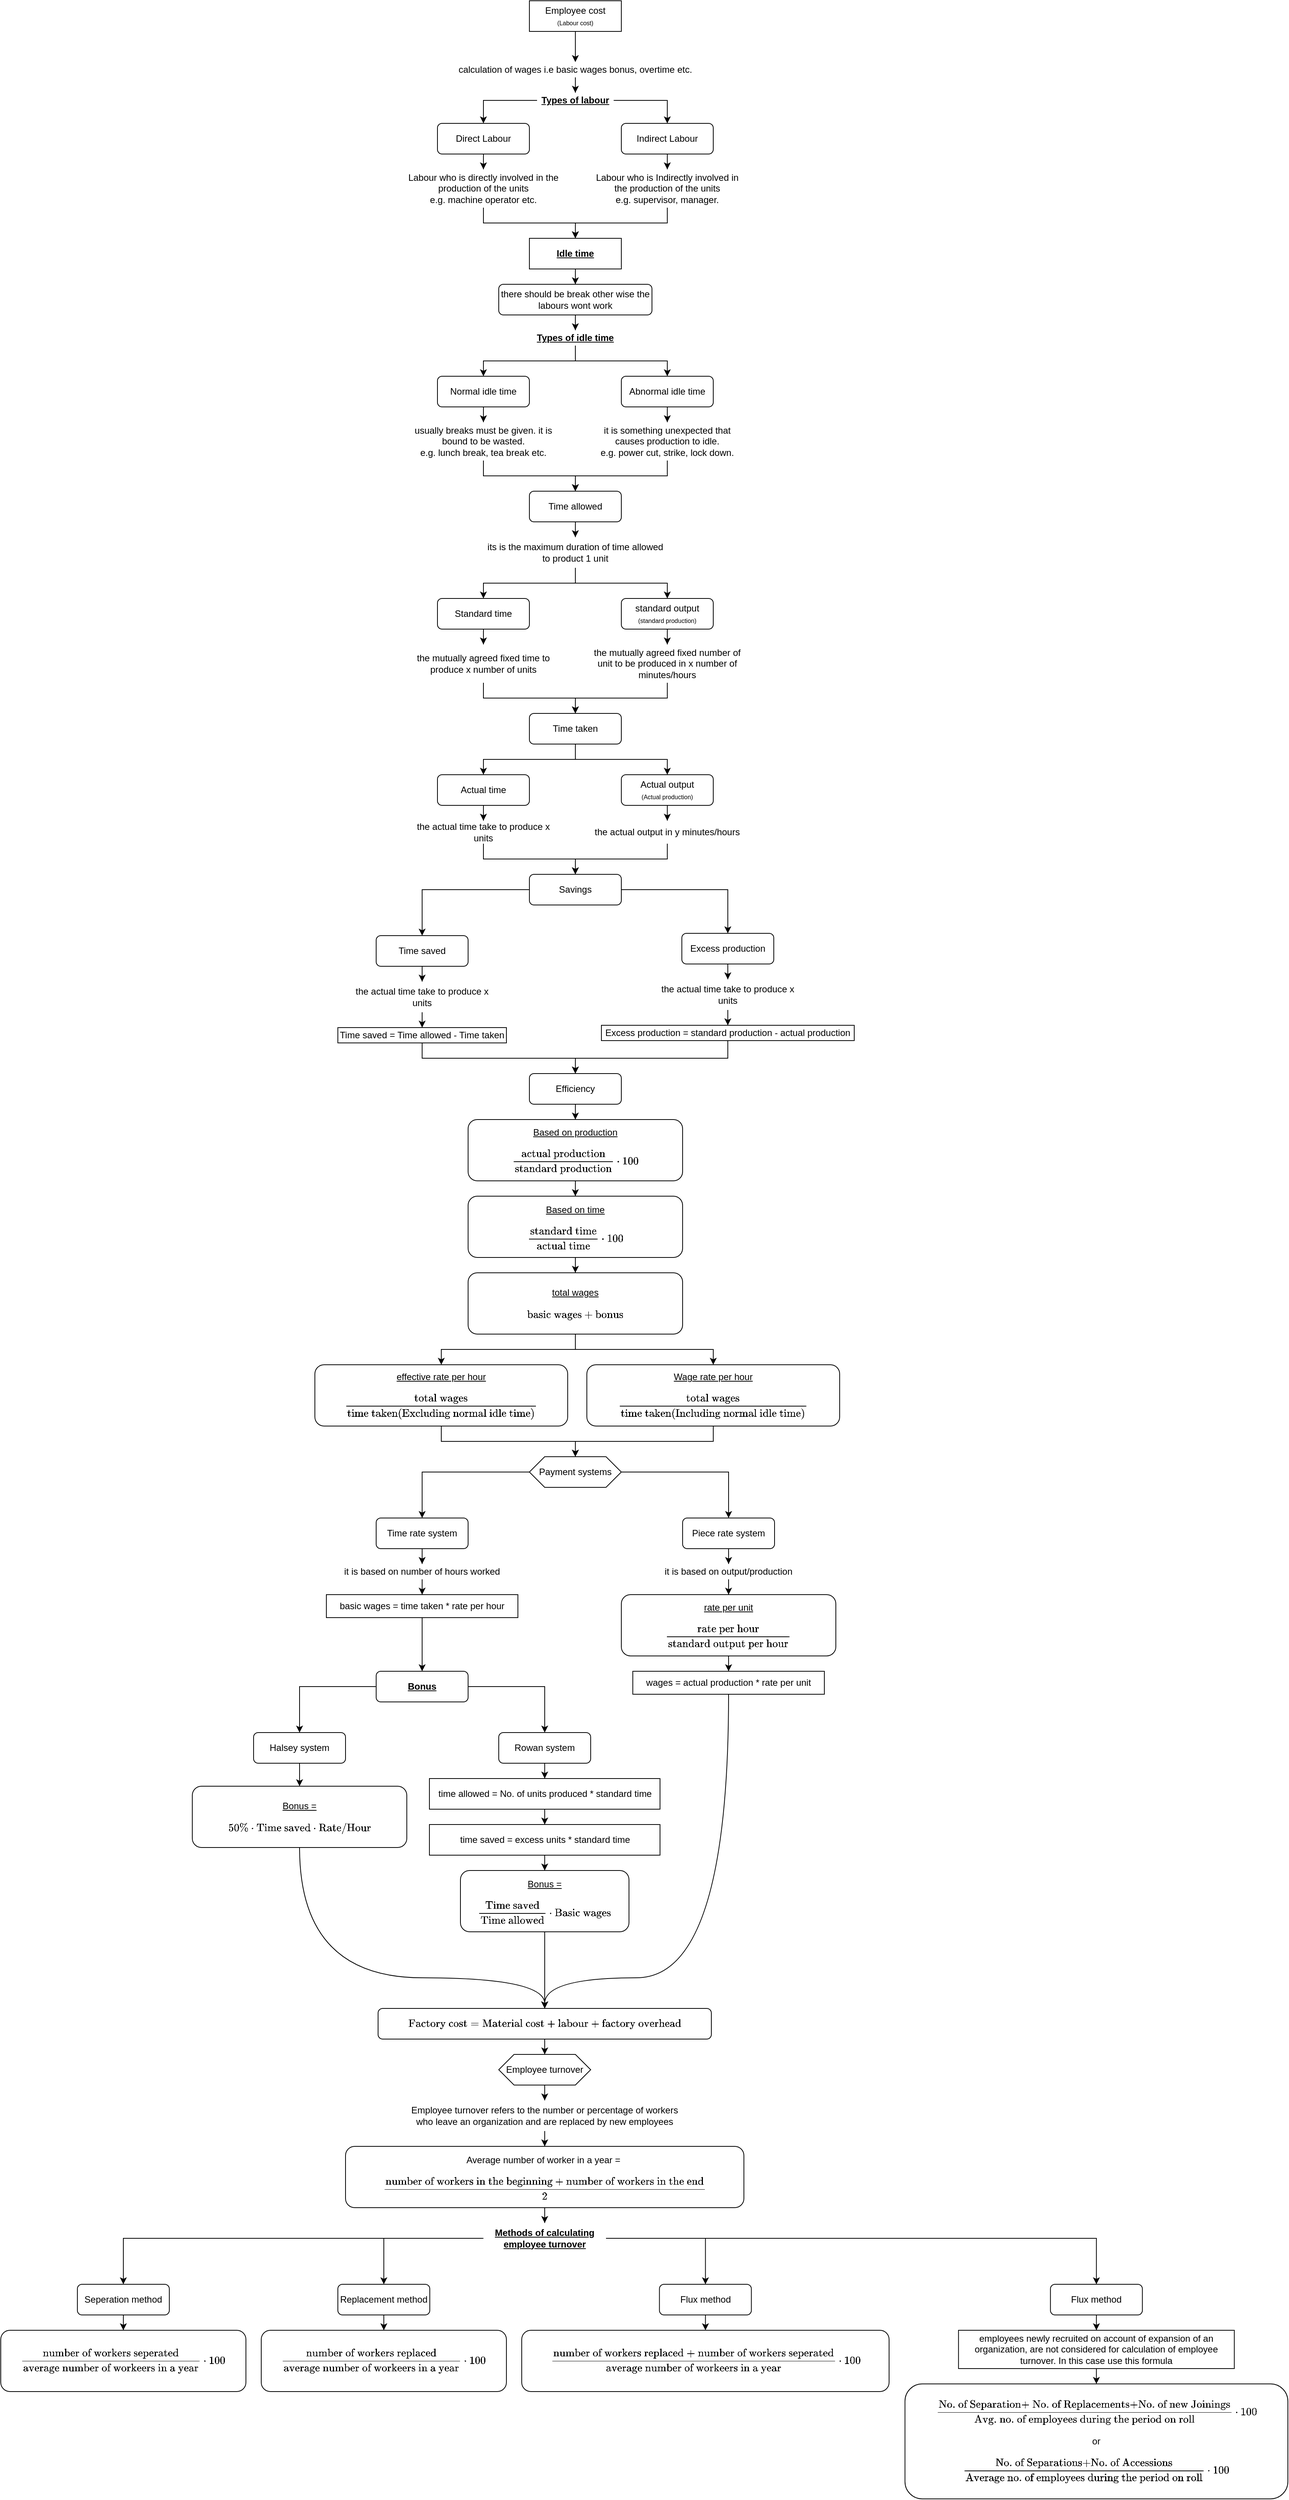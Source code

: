 <mxfile version="15.6.1" type="github">
  <diagram id="CyPvhByOn69fHsdpHqbr" name="Page-1">
    <mxGraphModel dx="1483" dy="339" grid="1" gridSize="10" guides="1" tooltips="1" connect="1" arrows="1" fold="1" page="1" pageScale="1" pageWidth="850" pageHeight="1100" math="1" shadow="0">
      <root>
        <mxCell id="0" />
        <mxCell id="1" parent="0" />
        <mxCell id="h90uzLbG_IrZYUISlAX0-3" style="edgeStyle=orthogonalEdgeStyle;rounded=0;orthogonalLoop=1;jettySize=auto;html=1;" parent="1" source="h90uzLbG_IrZYUISlAX0-1" target="h90uzLbG_IrZYUISlAX0-2" edge="1">
          <mxGeometry relative="1" as="geometry" />
        </mxCell>
        <mxCell id="h90uzLbG_IrZYUISlAX0-1" value="&lt;div&gt;Employee cost&lt;/div&gt;&lt;font style=&quot;font-size: 8px&quot;&gt;(Labour cost)&lt;/font&gt;" style="rounded=0;whiteSpace=wrap;html=1;" parent="1" vertex="1">
          <mxGeometry x="360" width="120" height="40" as="geometry" />
        </mxCell>
        <mxCell id="h90uzLbG_IrZYUISlAX0-8" style="edgeStyle=orthogonalEdgeStyle;rounded=0;orthogonalLoop=1;jettySize=auto;html=1;" parent="1" source="h90uzLbG_IrZYUISlAX0-2" target="h90uzLbG_IrZYUISlAX0-5" edge="1">
          <mxGeometry relative="1" as="geometry" />
        </mxCell>
        <mxCell id="h90uzLbG_IrZYUISlAX0-2" value="calculation of wages i.e basic wages bonus, overtime etc." style="text;html=1;strokeColor=none;fillColor=none;align=center;verticalAlign=middle;whiteSpace=wrap;rounded=0;" parent="1" vertex="1">
          <mxGeometry x="240" y="80" width="360" height="20" as="geometry" />
        </mxCell>
        <mxCell id="h90uzLbG_IrZYUISlAX0-11" style="edgeStyle=orthogonalEdgeStyle;rounded=0;orthogonalLoop=1;jettySize=auto;html=1;" parent="1" source="h90uzLbG_IrZYUISlAX0-5" target="h90uzLbG_IrZYUISlAX0-9" edge="1">
          <mxGeometry relative="1" as="geometry" />
        </mxCell>
        <mxCell id="h90uzLbG_IrZYUISlAX0-12" style="edgeStyle=orthogonalEdgeStyle;rounded=0;orthogonalLoop=1;jettySize=auto;html=1;" parent="1" source="h90uzLbG_IrZYUISlAX0-5" target="h90uzLbG_IrZYUISlAX0-10" edge="1">
          <mxGeometry relative="1" as="geometry" />
        </mxCell>
        <mxCell id="h90uzLbG_IrZYUISlAX0-5" value="&lt;u&gt;&lt;b&gt;Types of labour&lt;/b&gt;&lt;/u&gt;" style="text;html=1;strokeColor=none;fillColor=none;align=center;verticalAlign=middle;whiteSpace=wrap;rounded=0;" parent="1" vertex="1">
          <mxGeometry x="370" y="120" width="100" height="20" as="geometry" />
        </mxCell>
        <mxCell id="h90uzLbG_IrZYUISlAX0-15" style="edgeStyle=orthogonalEdgeStyle;rounded=0;orthogonalLoop=1;jettySize=auto;html=1;" parent="1" source="h90uzLbG_IrZYUISlAX0-9" target="h90uzLbG_IrZYUISlAX0-13" edge="1">
          <mxGeometry relative="1" as="geometry">
            <mxPoint x="300" y="220" as="targetPoint" />
          </mxGeometry>
        </mxCell>
        <mxCell id="h90uzLbG_IrZYUISlAX0-9" value="Direct Labour" style="rounded=1;whiteSpace=wrap;html=1;" parent="1" vertex="1">
          <mxGeometry x="240" y="160" width="120" height="40" as="geometry" />
        </mxCell>
        <mxCell id="h90uzLbG_IrZYUISlAX0-16" style="edgeStyle=orthogonalEdgeStyle;rounded=0;orthogonalLoop=1;jettySize=auto;html=1;" parent="1" source="h90uzLbG_IrZYUISlAX0-10" target="h90uzLbG_IrZYUISlAX0-14" edge="1">
          <mxGeometry relative="1" as="geometry" />
        </mxCell>
        <mxCell id="h90uzLbG_IrZYUISlAX0-10" value="Indirect Labour" style="rounded=1;whiteSpace=wrap;html=1;" parent="1" vertex="1">
          <mxGeometry x="480" y="160" width="120" height="40" as="geometry" />
        </mxCell>
        <mxCell id="h90uzLbG_IrZYUISlAX0-65" style="edgeStyle=orthogonalEdgeStyle;rounded=0;orthogonalLoop=1;jettySize=auto;html=1;" parent="1" source="h90uzLbG_IrZYUISlAX0-13" target="h90uzLbG_IrZYUISlAX0-17" edge="1">
          <mxGeometry relative="1" as="geometry" />
        </mxCell>
        <mxCell id="h90uzLbG_IrZYUISlAX0-13" value="&lt;div&gt;Labour who is directly involved in the production of the units&lt;/div&gt;e.g. machine operator etc." style="text;html=1;strokeColor=none;fillColor=none;align=center;verticalAlign=middle;whiteSpace=wrap;rounded=0;" parent="1" vertex="1">
          <mxGeometry x="200" y="220" width="200" height="50" as="geometry" />
        </mxCell>
        <mxCell id="h90uzLbG_IrZYUISlAX0-64" style="edgeStyle=orthogonalEdgeStyle;rounded=0;orthogonalLoop=1;jettySize=auto;html=1;" parent="1" source="h90uzLbG_IrZYUISlAX0-14" target="h90uzLbG_IrZYUISlAX0-17" edge="1">
          <mxGeometry relative="1" as="geometry" />
        </mxCell>
        <mxCell id="h90uzLbG_IrZYUISlAX0-14" value="Labour who is Indirectly involved in the production of the units&lt;br&gt;e.g. supervisor, manager." style="text;html=1;strokeColor=none;fillColor=none;align=center;verticalAlign=middle;whiteSpace=wrap;rounded=0;" parent="1" vertex="1">
          <mxGeometry x="440" y="220" width="200" height="50" as="geometry" />
        </mxCell>
        <mxCell id="h90uzLbG_IrZYUISlAX0-22" style="edgeStyle=orthogonalEdgeStyle;rounded=0;orthogonalLoop=1;jettySize=auto;html=1;" parent="1" source="h90uzLbG_IrZYUISlAX0-17" target="h90uzLbG_IrZYUISlAX0-21" edge="1">
          <mxGeometry relative="1" as="geometry" />
        </mxCell>
        <mxCell id="h90uzLbG_IrZYUISlAX0-17" value="&lt;u&gt;&lt;b&gt;Idle time&lt;br&gt;&lt;/b&gt;&lt;/u&gt;" style="rounded=0;whiteSpace=wrap;html=1;fontFamily=Helvetica;fontSize=12;fontColor=#000000;align=center;gradientColor=none;" parent="1" vertex="1">
          <mxGeometry x="360" y="310" width="120" height="40" as="geometry" />
        </mxCell>
        <mxCell id="h90uzLbG_IrZYUISlAX0-24" style="edgeStyle=orthogonalEdgeStyle;rounded=0;orthogonalLoop=1;jettySize=auto;html=1;" parent="1" source="h90uzLbG_IrZYUISlAX0-21" target="h90uzLbG_IrZYUISlAX0-23" edge="1">
          <mxGeometry relative="1" as="geometry" />
        </mxCell>
        <mxCell id="h90uzLbG_IrZYUISlAX0-21" value="there should be break other wise the labours wont work" style="rounded=1;whiteSpace=wrap;html=1;" parent="1" vertex="1">
          <mxGeometry x="320" y="370" width="200" height="40" as="geometry" />
        </mxCell>
        <mxCell id="h90uzLbG_IrZYUISlAX0-27" style="edgeStyle=orthogonalEdgeStyle;rounded=0;orthogonalLoop=1;jettySize=auto;html=1;" parent="1" source="h90uzLbG_IrZYUISlAX0-23" target="h90uzLbG_IrZYUISlAX0-25" edge="1">
          <mxGeometry relative="1" as="geometry" />
        </mxCell>
        <mxCell id="h90uzLbG_IrZYUISlAX0-28" style="edgeStyle=orthogonalEdgeStyle;rounded=0;orthogonalLoop=1;jettySize=auto;html=1;" parent="1" source="h90uzLbG_IrZYUISlAX0-23" target="h90uzLbG_IrZYUISlAX0-26" edge="1">
          <mxGeometry relative="1" as="geometry" />
        </mxCell>
        <mxCell id="h90uzLbG_IrZYUISlAX0-23" value="&lt;u&gt;&lt;b&gt;Types of idle time&lt;br&gt;&lt;/b&gt;&lt;/u&gt;" style="text;html=1;strokeColor=none;fillColor=none;align=center;verticalAlign=middle;whiteSpace=wrap;rounded=0;" parent="1" vertex="1">
          <mxGeometry x="360" y="430" width="120" height="20" as="geometry" />
        </mxCell>
        <mxCell id="h90uzLbG_IrZYUISlAX0-30" style="edgeStyle=orthogonalEdgeStyle;rounded=0;orthogonalLoop=1;jettySize=auto;html=1;" parent="1" source="h90uzLbG_IrZYUISlAX0-25" target="h90uzLbG_IrZYUISlAX0-29" edge="1">
          <mxGeometry relative="1" as="geometry" />
        </mxCell>
        <mxCell id="h90uzLbG_IrZYUISlAX0-25" value="Normal idle time" style="rounded=1;whiteSpace=wrap;html=1;" parent="1" vertex="1">
          <mxGeometry x="240" y="490" width="120" height="40" as="geometry" />
        </mxCell>
        <mxCell id="h90uzLbG_IrZYUISlAX0-32" style="edgeStyle=orthogonalEdgeStyle;rounded=0;orthogonalLoop=1;jettySize=auto;html=1;" parent="1" source="h90uzLbG_IrZYUISlAX0-26" target="h90uzLbG_IrZYUISlAX0-31" edge="1">
          <mxGeometry relative="1" as="geometry" />
        </mxCell>
        <mxCell id="h90uzLbG_IrZYUISlAX0-26" value="Abnormal idle time" style="rounded=1;whiteSpace=wrap;html=1;" parent="1" vertex="1">
          <mxGeometry x="480" y="490" width="120" height="40" as="geometry" />
        </mxCell>
        <mxCell id="h90uzLbG_IrZYUISlAX0-35" style="edgeStyle=orthogonalEdgeStyle;rounded=0;orthogonalLoop=1;jettySize=auto;html=1;" parent="1" source="h90uzLbG_IrZYUISlAX0-29" target="h90uzLbG_IrZYUISlAX0-33" edge="1">
          <mxGeometry relative="1" as="geometry" />
        </mxCell>
        <mxCell id="h90uzLbG_IrZYUISlAX0-29" value="&lt;div&gt;usually breaks must be given. it is bound to be wasted.&lt;/div&gt;&lt;div&gt;e.g. lunch break, tea break etc.&lt;br&gt;&lt;/div&gt;" style="text;html=1;strokeColor=none;fillColor=none;align=center;verticalAlign=middle;whiteSpace=wrap;rounded=0;" parent="1" vertex="1">
          <mxGeometry x="200" y="550" width="200" height="50" as="geometry" />
        </mxCell>
        <mxCell id="h90uzLbG_IrZYUISlAX0-34" style="edgeStyle=orthogonalEdgeStyle;rounded=0;orthogonalLoop=1;jettySize=auto;html=1;" parent="1" source="h90uzLbG_IrZYUISlAX0-31" target="h90uzLbG_IrZYUISlAX0-33" edge="1">
          <mxGeometry relative="1" as="geometry" />
        </mxCell>
        <mxCell id="h90uzLbG_IrZYUISlAX0-31" value="&lt;div&gt;it is something unexpected that causes production to idle.&lt;/div&gt;&lt;div&gt;e.g. power cut, strike, lock down.&lt;br&gt;&lt;/div&gt;" style="text;html=1;strokeColor=none;fillColor=none;align=center;verticalAlign=middle;whiteSpace=wrap;rounded=0;" parent="1" vertex="1">
          <mxGeometry x="440" y="550" width="200" height="50" as="geometry" />
        </mxCell>
        <mxCell id="h90uzLbG_IrZYUISlAX0-40" style="edgeStyle=orthogonalEdgeStyle;rounded=0;orthogonalLoop=1;jettySize=auto;html=1;" parent="1" source="h90uzLbG_IrZYUISlAX0-33" target="h90uzLbG_IrZYUISlAX0-37" edge="1">
          <mxGeometry relative="1" as="geometry" />
        </mxCell>
        <mxCell id="h90uzLbG_IrZYUISlAX0-33" value="Time allowed" style="rounded=1;whiteSpace=wrap;html=1;" parent="1" vertex="1">
          <mxGeometry x="360" y="640" width="120" height="40" as="geometry" />
        </mxCell>
        <mxCell id="h90uzLbG_IrZYUISlAX0-44" style="edgeStyle=orthogonalEdgeStyle;rounded=0;orthogonalLoop=1;jettySize=auto;html=1;" parent="1" source="h90uzLbG_IrZYUISlAX0-37" target="h90uzLbG_IrZYUISlAX0-42" edge="1">
          <mxGeometry relative="1" as="geometry" />
        </mxCell>
        <mxCell id="h90uzLbG_IrZYUISlAX0-45" style="edgeStyle=orthogonalEdgeStyle;rounded=0;orthogonalLoop=1;jettySize=auto;html=1;" parent="1" source="h90uzLbG_IrZYUISlAX0-37" target="h90uzLbG_IrZYUISlAX0-43" edge="1">
          <mxGeometry relative="1" as="geometry" />
        </mxCell>
        <mxCell id="h90uzLbG_IrZYUISlAX0-37" value="its is the maximum duration of time allowed to product 1 unit" style="text;html=1;strokeColor=none;fillColor=none;align=center;verticalAlign=middle;whiteSpace=wrap;rounded=0;" parent="1" vertex="1">
          <mxGeometry x="300" y="700" width="240" height="40" as="geometry" />
        </mxCell>
        <mxCell id="h90uzLbG_IrZYUISlAX0-47" style="edgeStyle=orthogonalEdgeStyle;rounded=0;orthogonalLoop=1;jettySize=auto;html=1;" parent="1" source="h90uzLbG_IrZYUISlAX0-42" target="h90uzLbG_IrZYUISlAX0-46" edge="1">
          <mxGeometry relative="1" as="geometry" />
        </mxCell>
        <mxCell id="h90uzLbG_IrZYUISlAX0-42" value="Standard time" style="rounded=1;whiteSpace=wrap;html=1;" parent="1" vertex="1">
          <mxGeometry x="240" y="780" width="120" height="40" as="geometry" />
        </mxCell>
        <mxCell id="h90uzLbG_IrZYUISlAX0-49" style="edgeStyle=orthogonalEdgeStyle;rounded=0;orthogonalLoop=1;jettySize=auto;html=1;" parent="1" source="h90uzLbG_IrZYUISlAX0-43" target="h90uzLbG_IrZYUISlAX0-48" edge="1">
          <mxGeometry relative="1" as="geometry" />
        </mxCell>
        <mxCell id="h90uzLbG_IrZYUISlAX0-43" value="&lt;div&gt;standard output&lt;/div&gt;&lt;font style=&quot;font-size: 8px&quot;&gt;(standard production)&lt;/font&gt;" style="rounded=1;whiteSpace=wrap;html=1;" parent="1" vertex="1">
          <mxGeometry x="480" y="780" width="120" height="40" as="geometry" />
        </mxCell>
        <mxCell id="h90uzLbG_IrZYUISlAX0-52" style="edgeStyle=orthogonalEdgeStyle;rounded=0;orthogonalLoop=1;jettySize=auto;html=1;" parent="1" source="h90uzLbG_IrZYUISlAX0-46" target="h90uzLbG_IrZYUISlAX0-50" edge="1">
          <mxGeometry relative="1" as="geometry" />
        </mxCell>
        <mxCell id="h90uzLbG_IrZYUISlAX0-46" value="the mutually agreed fixed time to produce x number of units" style="text;html=1;strokeColor=none;fillColor=none;align=center;verticalAlign=middle;whiteSpace=wrap;rounded=0;" parent="1" vertex="1">
          <mxGeometry x="200" y="840" width="200" height="50" as="geometry" />
        </mxCell>
        <mxCell id="h90uzLbG_IrZYUISlAX0-51" style="edgeStyle=orthogonalEdgeStyle;rounded=0;orthogonalLoop=1;jettySize=auto;html=1;" parent="1" source="h90uzLbG_IrZYUISlAX0-48" target="h90uzLbG_IrZYUISlAX0-50" edge="1">
          <mxGeometry relative="1" as="geometry" />
        </mxCell>
        <mxCell id="h90uzLbG_IrZYUISlAX0-48" value="the mutually agreed fixed number of unit to be produced in x number of minutes/hours" style="text;html=1;strokeColor=none;fillColor=none;align=center;verticalAlign=middle;whiteSpace=wrap;rounded=0;" parent="1" vertex="1">
          <mxGeometry x="440" y="840" width="200" height="50" as="geometry" />
        </mxCell>
        <mxCell id="h90uzLbG_IrZYUISlAX0-56" style="edgeStyle=orthogonalEdgeStyle;rounded=0;orthogonalLoop=1;jettySize=auto;html=1;" parent="1" source="h90uzLbG_IrZYUISlAX0-50" target="h90uzLbG_IrZYUISlAX0-53" edge="1">
          <mxGeometry relative="1" as="geometry" />
        </mxCell>
        <mxCell id="h90uzLbG_IrZYUISlAX0-57" style="edgeStyle=orthogonalEdgeStyle;rounded=0;orthogonalLoop=1;jettySize=auto;html=1;" parent="1" source="h90uzLbG_IrZYUISlAX0-50" target="h90uzLbG_IrZYUISlAX0-54" edge="1">
          <mxGeometry relative="1" as="geometry" />
        </mxCell>
        <mxCell id="h90uzLbG_IrZYUISlAX0-50" value="Time taken" style="rounded=1;whiteSpace=wrap;html=1;" parent="1" vertex="1">
          <mxGeometry x="360" y="930" width="120" height="40" as="geometry" />
        </mxCell>
        <mxCell id="h90uzLbG_IrZYUISlAX0-61" style="edgeStyle=orthogonalEdgeStyle;rounded=0;orthogonalLoop=1;jettySize=auto;html=1;" parent="1" source="h90uzLbG_IrZYUISlAX0-53" target="h90uzLbG_IrZYUISlAX0-60" edge="1">
          <mxGeometry relative="1" as="geometry" />
        </mxCell>
        <mxCell id="h90uzLbG_IrZYUISlAX0-53" value="Actual time" style="rounded=1;whiteSpace=wrap;html=1;" parent="1" vertex="1">
          <mxGeometry x="240" y="1010" width="120" height="40" as="geometry" />
        </mxCell>
        <mxCell id="h90uzLbG_IrZYUISlAX0-63" style="edgeStyle=orthogonalEdgeStyle;rounded=0;orthogonalLoop=1;jettySize=auto;html=1;" parent="1" source="h90uzLbG_IrZYUISlAX0-54" target="h90uzLbG_IrZYUISlAX0-62" edge="1">
          <mxGeometry relative="1" as="geometry" />
        </mxCell>
        <mxCell id="h90uzLbG_IrZYUISlAX0-54" value="&lt;div&gt;Actual output&lt;/div&gt;&lt;font style=&quot;font-size: 8px&quot;&gt;(Actual production)&lt;/font&gt;" style="rounded=1;whiteSpace=wrap;html=1;" parent="1" vertex="1">
          <mxGeometry x="480" y="1010" width="120" height="40" as="geometry" />
        </mxCell>
        <mxCell id="h90uzLbG_IrZYUISlAX0-68" style="edgeStyle=orthogonalEdgeStyle;rounded=0;orthogonalLoop=1;jettySize=auto;html=1;" parent="1" source="h90uzLbG_IrZYUISlAX0-60" target="h90uzLbG_IrZYUISlAX0-66" edge="1">
          <mxGeometry relative="1" as="geometry" />
        </mxCell>
        <mxCell id="h90uzLbG_IrZYUISlAX0-60" value="the actual time take to produce x units" style="text;html=1;strokeColor=none;fillColor=none;align=center;verticalAlign=middle;whiteSpace=wrap;rounded=0;" parent="1" vertex="1">
          <mxGeometry x="200" y="1070" width="200" height="30" as="geometry" />
        </mxCell>
        <mxCell id="h90uzLbG_IrZYUISlAX0-67" style="edgeStyle=orthogonalEdgeStyle;rounded=0;orthogonalLoop=1;jettySize=auto;html=1;" parent="1" source="h90uzLbG_IrZYUISlAX0-62" target="h90uzLbG_IrZYUISlAX0-66" edge="1">
          <mxGeometry relative="1" as="geometry" />
        </mxCell>
        <mxCell id="h90uzLbG_IrZYUISlAX0-62" value="the actual output in y minutes/hours" style="text;html=1;strokeColor=none;fillColor=none;align=center;verticalAlign=middle;whiteSpace=wrap;rounded=0;" parent="1" vertex="1">
          <mxGeometry x="440" y="1070" width="200" height="30" as="geometry" />
        </mxCell>
        <mxCell id="h90uzLbG_IrZYUISlAX0-71" style="edgeStyle=orthogonalEdgeStyle;rounded=0;orthogonalLoop=1;jettySize=auto;html=1;" parent="1" source="h90uzLbG_IrZYUISlAX0-66" target="h90uzLbG_IrZYUISlAX0-69" edge="1">
          <mxGeometry relative="1" as="geometry" />
        </mxCell>
        <mxCell id="h90uzLbG_IrZYUISlAX0-72" style="edgeStyle=orthogonalEdgeStyle;rounded=0;orthogonalLoop=1;jettySize=auto;html=1;" parent="1" source="h90uzLbG_IrZYUISlAX0-66" target="h90uzLbG_IrZYUISlAX0-70" edge="1">
          <mxGeometry relative="1" as="geometry" />
        </mxCell>
        <mxCell id="h90uzLbG_IrZYUISlAX0-66" value="Savings" style="rounded=1;whiteSpace=wrap;html=1;" parent="1" vertex="1">
          <mxGeometry x="360" y="1140" width="120" height="40" as="geometry" />
        </mxCell>
        <mxCell id="h90uzLbG_IrZYUISlAX0-74" style="edgeStyle=orthogonalEdgeStyle;rounded=0;orthogonalLoop=1;jettySize=auto;html=1;" parent="1" source="h90uzLbG_IrZYUISlAX0-69" target="h90uzLbG_IrZYUISlAX0-73" edge="1">
          <mxGeometry relative="1" as="geometry" />
        </mxCell>
        <mxCell id="h90uzLbG_IrZYUISlAX0-69" value="Time saved" style="rounded=1;whiteSpace=wrap;html=1;" parent="1" vertex="1">
          <mxGeometry x="160" y="1220" width="120" height="40" as="geometry" />
        </mxCell>
        <mxCell id="h90uzLbG_IrZYUISlAX0-76" style="edgeStyle=orthogonalEdgeStyle;rounded=0;orthogonalLoop=1;jettySize=auto;html=1;" parent="1" source="h90uzLbG_IrZYUISlAX0-70" target="h90uzLbG_IrZYUISlAX0-75" edge="1">
          <mxGeometry relative="1" as="geometry" />
        </mxCell>
        <mxCell id="h90uzLbG_IrZYUISlAX0-70" value="Excess production" style="rounded=1;whiteSpace=wrap;html=1;" parent="1" vertex="1">
          <mxGeometry x="559" y="1217" width="120" height="40" as="geometry" />
        </mxCell>
        <mxCell id="h90uzLbG_IrZYUISlAX0-82" style="edgeStyle=orthogonalEdgeStyle;rounded=0;orthogonalLoop=1;jettySize=auto;html=1;entryX=0.5;entryY=0;entryDx=0;entryDy=0;" parent="1" source="h90uzLbG_IrZYUISlAX0-73" target="h90uzLbG_IrZYUISlAX0-80" edge="1">
          <mxGeometry relative="1" as="geometry" />
        </mxCell>
        <mxCell id="h90uzLbG_IrZYUISlAX0-73" value="the actual time take to produce x units" style="text;html=1;strokeColor=none;fillColor=none;align=center;verticalAlign=middle;whiteSpace=wrap;rounded=0;" parent="1" vertex="1">
          <mxGeometry x="120" y="1280" width="200" height="40" as="geometry" />
        </mxCell>
        <mxCell id="h90uzLbG_IrZYUISlAX0-84" style="edgeStyle=orthogonalEdgeStyle;rounded=0;orthogonalLoop=1;jettySize=auto;html=1;" parent="1" source="h90uzLbG_IrZYUISlAX0-75" target="h90uzLbG_IrZYUISlAX0-83" edge="1">
          <mxGeometry relative="1" as="geometry" />
        </mxCell>
        <mxCell id="h90uzLbG_IrZYUISlAX0-75" value="the actual time take to produce x units" style="text;html=1;strokeColor=none;fillColor=none;align=center;verticalAlign=middle;whiteSpace=wrap;rounded=0;" parent="1" vertex="1">
          <mxGeometry x="519" y="1277" width="200" height="40" as="geometry" />
        </mxCell>
        <mxCell id="h90uzLbG_IrZYUISlAX0-87" style="edgeStyle=orthogonalEdgeStyle;rounded=0;orthogonalLoop=1;jettySize=auto;html=1;" parent="1" source="h90uzLbG_IrZYUISlAX0-80" target="h90uzLbG_IrZYUISlAX0-85" edge="1">
          <mxGeometry relative="1" as="geometry">
            <Array as="points">
              <mxPoint x="220" y="1380" />
              <mxPoint x="420" y="1380" />
            </Array>
          </mxGeometry>
        </mxCell>
        <mxCell id="h90uzLbG_IrZYUISlAX0-80" value="Time saved = Time allowed - Time taken" style="rounded=0;whiteSpace=wrap;html=1;" parent="1" vertex="1">
          <mxGeometry x="110" y="1340" width="220" height="20" as="geometry" />
        </mxCell>
        <mxCell id="h90uzLbG_IrZYUISlAX0-86" style="edgeStyle=orthogonalEdgeStyle;rounded=0;orthogonalLoop=1;jettySize=auto;html=1;" parent="1" source="h90uzLbG_IrZYUISlAX0-83" target="h90uzLbG_IrZYUISlAX0-85" edge="1">
          <mxGeometry relative="1" as="geometry">
            <Array as="points">
              <mxPoint x="619" y="1380" />
              <mxPoint x="420" y="1380" />
            </Array>
          </mxGeometry>
        </mxCell>
        <mxCell id="h90uzLbG_IrZYUISlAX0-83" value="Excess production = standard production - actual production" style="rounded=0;whiteSpace=wrap;html=1;" parent="1" vertex="1">
          <mxGeometry x="454" y="1337" width="330" height="20" as="geometry" />
        </mxCell>
        <mxCell id="h90uzLbG_IrZYUISlAX0-90" style="edgeStyle=orthogonalEdgeStyle;rounded=0;orthogonalLoop=1;jettySize=auto;html=1;" parent="1" source="h90uzLbG_IrZYUISlAX0-85" target="h90uzLbG_IrZYUISlAX0-88" edge="1">
          <mxGeometry relative="1" as="geometry" />
        </mxCell>
        <mxCell id="h90uzLbG_IrZYUISlAX0-85" value="Efficiency" style="rounded=1;whiteSpace=wrap;html=1;" parent="1" vertex="1">
          <mxGeometry x="360" y="1400" width="120" height="40" as="geometry" />
        </mxCell>
        <mxCell id="h90uzLbG_IrZYUISlAX0-91" style="edgeStyle=orthogonalEdgeStyle;rounded=0;orthogonalLoop=1;jettySize=auto;html=1;" parent="1" source="h90uzLbG_IrZYUISlAX0-88" target="h90uzLbG_IrZYUISlAX0-89" edge="1">
          <mxGeometry relative="1" as="geometry" />
        </mxCell>
        <mxCell id="h90uzLbG_IrZYUISlAX0-88" value="&lt;div&gt;&lt;u&gt;Based on production&lt;/u&gt;&lt;/div&gt;&lt;div&gt;&lt;u&gt;&lt;br&gt;&lt;/u&gt;&lt;/div&gt;&lt;div&gt;`\text{actual production}/\text{standard production}*100`&lt;br&gt;&lt;/div&gt;" style="rounded=1;whiteSpace=wrap;html=1;" parent="1" vertex="1">
          <mxGeometry x="280" y="1460" width="280" height="80" as="geometry" />
        </mxCell>
        <mxCell id="h90uzLbG_IrZYUISlAX0-97" style="edgeStyle=orthogonalEdgeStyle;rounded=0;orthogonalLoop=1;jettySize=auto;html=1;" parent="1" source="h90uzLbG_IrZYUISlAX0-89" target="h90uzLbG_IrZYUISlAX0-92" edge="1">
          <mxGeometry relative="1" as="geometry" />
        </mxCell>
        <mxCell id="h90uzLbG_IrZYUISlAX0-89" value="&lt;div&gt;&lt;u&gt;Based on time&lt;br&gt;&lt;/u&gt;&lt;/div&gt;&lt;div&gt;&lt;u&gt;&lt;br&gt;&lt;/u&gt;&lt;/div&gt;&lt;div&gt;`\text{standard time}/\text{actual time}*100`&lt;br&gt;&lt;/div&gt;" style="rounded=1;whiteSpace=wrap;html=1;" parent="1" vertex="1">
          <mxGeometry x="280" y="1560" width="280" height="80" as="geometry" />
        </mxCell>
        <mxCell id="h90uzLbG_IrZYUISlAX0-94" style="edgeStyle=orthogonalEdgeStyle;rounded=0;orthogonalLoop=1;jettySize=auto;html=1;" parent="1" source="h90uzLbG_IrZYUISlAX0-92" target="h90uzLbG_IrZYUISlAX0-93" edge="1">
          <mxGeometry relative="1" as="geometry" />
        </mxCell>
        <mxCell id="z-59XEyfP9iaRcQ-5U2--3" style="edgeStyle=orthogonalEdgeStyle;rounded=0;orthogonalLoop=1;jettySize=auto;html=1;" parent="1" source="h90uzLbG_IrZYUISlAX0-92" target="z-59XEyfP9iaRcQ-5U2--1" edge="1">
          <mxGeometry relative="1" as="geometry" />
        </mxCell>
        <mxCell id="h90uzLbG_IrZYUISlAX0-92" value="&lt;div&gt;&lt;u&gt;total wages&lt;br&gt;&lt;/u&gt;&lt;/div&gt;&lt;div&gt;&lt;u&gt;&lt;br&gt;&lt;/u&gt;&lt;/div&gt;&lt;div&gt;`\text{basic wages}+\text{bonus}`&lt;br&gt;&lt;/div&gt;" style="rounded=1;whiteSpace=wrap;html=1;" parent="1" vertex="1">
          <mxGeometry x="280" y="1660" width="280" height="80" as="geometry" />
        </mxCell>
        <mxCell id="h90uzLbG_IrZYUISlAX0-96" style="edgeStyle=orthogonalEdgeStyle;rounded=0;orthogonalLoop=1;jettySize=auto;html=1;" parent="1" source="h90uzLbG_IrZYUISlAX0-93" target="h90uzLbG_IrZYUISlAX0-95" edge="1">
          <mxGeometry relative="1" as="geometry" />
        </mxCell>
        <mxCell id="h90uzLbG_IrZYUISlAX0-93" value="&lt;div&gt;&lt;u&gt;effective rate per hour&lt;br&gt;&lt;/u&gt;&lt;/div&gt;&lt;div&gt;&lt;u&gt;&lt;br&gt;&lt;/u&gt;&lt;/div&gt;&lt;div&gt;`\text{total wages}/\text{time taken(Excluding normal idle time)}`&lt;br&gt;&lt;/div&gt;" style="rounded=1;whiteSpace=wrap;html=1;" parent="1" vertex="1">
          <mxGeometry x="80" y="1780" width="330" height="80" as="geometry" />
        </mxCell>
        <mxCell id="h90uzLbG_IrZYUISlAX0-100" style="edgeStyle=orthogonalEdgeStyle;rounded=0;orthogonalLoop=1;jettySize=auto;html=1;" parent="1" source="h90uzLbG_IrZYUISlAX0-95" target="h90uzLbG_IrZYUISlAX0-98" edge="1">
          <mxGeometry relative="1" as="geometry" />
        </mxCell>
        <mxCell id="h90uzLbG_IrZYUISlAX0-101" style="edgeStyle=orthogonalEdgeStyle;rounded=0;orthogonalLoop=1;jettySize=auto;html=1;" parent="1" source="h90uzLbG_IrZYUISlAX0-95" target="h90uzLbG_IrZYUISlAX0-99" edge="1">
          <mxGeometry relative="1" as="geometry" />
        </mxCell>
        <mxCell id="h90uzLbG_IrZYUISlAX0-95" value="Payment systems" style="shape=hexagon;perimeter=hexagonPerimeter2;whiteSpace=wrap;html=1;fixedSize=1;" parent="1" vertex="1">
          <mxGeometry x="360" y="1900" width="120" height="40" as="geometry" />
        </mxCell>
        <mxCell id="h90uzLbG_IrZYUISlAX0-103" style="edgeStyle=orthogonalEdgeStyle;rounded=0;orthogonalLoop=1;jettySize=auto;html=1;" parent="1" source="h90uzLbG_IrZYUISlAX0-98" target="h90uzLbG_IrZYUISlAX0-102" edge="1">
          <mxGeometry relative="1" as="geometry" />
        </mxCell>
        <mxCell id="h90uzLbG_IrZYUISlAX0-98" value="Time rate system" style="rounded=1;whiteSpace=wrap;html=1;" parent="1" vertex="1">
          <mxGeometry x="160" y="1980" width="120" height="40" as="geometry" />
        </mxCell>
        <mxCell id="h90uzLbG_IrZYUISlAX0-105" style="edgeStyle=orthogonalEdgeStyle;rounded=0;orthogonalLoop=1;jettySize=auto;html=1;" parent="1" source="h90uzLbG_IrZYUISlAX0-99" target="h90uzLbG_IrZYUISlAX0-104" edge="1">
          <mxGeometry relative="1" as="geometry" />
        </mxCell>
        <mxCell id="h90uzLbG_IrZYUISlAX0-99" value="Piece rate system" style="rounded=1;whiteSpace=wrap;html=1;" parent="1" vertex="1">
          <mxGeometry x="560" y="1980" width="120" height="40" as="geometry" />
        </mxCell>
        <mxCell id="h90uzLbG_IrZYUISlAX0-107" style="edgeStyle=orthogonalEdgeStyle;rounded=0;orthogonalLoop=1;jettySize=auto;html=1;" parent="1" source="h90uzLbG_IrZYUISlAX0-102" target="h90uzLbG_IrZYUISlAX0-106" edge="1">
          <mxGeometry relative="1" as="geometry" />
        </mxCell>
        <mxCell id="h90uzLbG_IrZYUISlAX0-102" value="it is based on number of hours worked" style="text;html=1;strokeColor=none;fillColor=none;align=center;verticalAlign=middle;whiteSpace=wrap;rounded=0;" parent="1" vertex="1">
          <mxGeometry x="80" y="2040" width="280" height="20" as="geometry" />
        </mxCell>
        <mxCell id="h90uzLbG_IrZYUISlAX0-111" style="edgeStyle=orthogonalEdgeStyle;rounded=0;orthogonalLoop=1;jettySize=auto;html=1;" parent="1" source="h90uzLbG_IrZYUISlAX0-104" target="h90uzLbG_IrZYUISlAX0-110" edge="1">
          <mxGeometry relative="1" as="geometry" />
        </mxCell>
        <mxCell id="h90uzLbG_IrZYUISlAX0-104" value="it is based on output/production" style="text;html=1;strokeColor=none;fillColor=none;align=center;verticalAlign=middle;whiteSpace=wrap;rounded=0;" parent="1" vertex="1">
          <mxGeometry x="480" y="2040" width="280" height="20" as="geometry" />
        </mxCell>
        <mxCell id="h90uzLbG_IrZYUISlAX0-115" style="edgeStyle=orthogonalEdgeStyle;rounded=0;orthogonalLoop=1;jettySize=auto;html=1;entryX=0.5;entryY=0;entryDx=0;entryDy=0;" parent="1" source="h90uzLbG_IrZYUISlAX0-106" target="h90uzLbG_IrZYUISlAX0-114" edge="1">
          <mxGeometry relative="1" as="geometry" />
        </mxCell>
        <mxCell id="h90uzLbG_IrZYUISlAX0-106" value="basic wages = time taken * rate per hour" style="rounded=0;whiteSpace=wrap;html=1;" parent="1" vertex="1">
          <mxGeometry x="95" y="2080" width="250" height="30" as="geometry" />
        </mxCell>
        <mxCell id="h90uzLbG_IrZYUISlAX0-147" style="edgeStyle=orthogonalEdgeStyle;curved=1;rounded=0;orthogonalLoop=1;jettySize=auto;html=1;" parent="1" source="h90uzLbG_IrZYUISlAX0-108" target="h90uzLbG_IrZYUISlAX0-130" edge="1">
          <mxGeometry relative="1" as="geometry">
            <Array as="points">
              <mxPoint x="620" y="2580" />
              <mxPoint x="380" y="2580" />
            </Array>
          </mxGeometry>
        </mxCell>
        <mxCell id="h90uzLbG_IrZYUISlAX0-108" value="wages = actual production * rate per unit" style="rounded=0;whiteSpace=wrap;html=1;" parent="1" vertex="1">
          <mxGeometry x="495" y="2180" width="250" height="30" as="geometry" />
        </mxCell>
        <mxCell id="h90uzLbG_IrZYUISlAX0-113" style="edgeStyle=orthogonalEdgeStyle;rounded=0;orthogonalLoop=1;jettySize=auto;html=1;entryX=0.5;entryY=0;entryDx=0;entryDy=0;" parent="1" source="h90uzLbG_IrZYUISlAX0-110" target="h90uzLbG_IrZYUISlAX0-108" edge="1">
          <mxGeometry relative="1" as="geometry" />
        </mxCell>
        <mxCell id="h90uzLbG_IrZYUISlAX0-110" value="&lt;div&gt;&lt;u&gt;rate per unit&lt;br&gt;&lt;/u&gt;&lt;/div&gt;&lt;div&gt;&lt;u&gt;&lt;br&gt;&lt;/u&gt;&lt;/div&gt;&lt;div&gt;`\text{rate per hour}/\text{standard output per hour}`&lt;br&gt;&lt;/div&gt;" style="rounded=1;whiteSpace=wrap;html=1;" parent="1" vertex="1">
          <mxGeometry x="480" y="2080" width="280" height="80" as="geometry" />
        </mxCell>
        <mxCell id="h90uzLbG_IrZYUISlAX0-118" style="edgeStyle=orthogonalEdgeStyle;rounded=0;orthogonalLoop=1;jettySize=auto;html=1;" parent="1" source="h90uzLbG_IrZYUISlAX0-114" target="h90uzLbG_IrZYUISlAX0-117" edge="1">
          <mxGeometry relative="1" as="geometry" />
        </mxCell>
        <mxCell id="h90uzLbG_IrZYUISlAX0-119" style="edgeStyle=orthogonalEdgeStyle;rounded=0;orthogonalLoop=1;jettySize=auto;html=1;" parent="1" source="h90uzLbG_IrZYUISlAX0-114" target="h90uzLbG_IrZYUISlAX0-116" edge="1">
          <mxGeometry relative="1" as="geometry" />
        </mxCell>
        <mxCell id="h90uzLbG_IrZYUISlAX0-114" value="&lt;u&gt;&lt;b&gt;Bonus&lt;/b&gt;&lt;/u&gt;" style="rounded=1;whiteSpace=wrap;html=1;" parent="1" vertex="1">
          <mxGeometry x="160" y="2180" width="120" height="40" as="geometry" />
        </mxCell>
        <mxCell id="h90uzLbG_IrZYUISlAX0-123" style="edgeStyle=orthogonalEdgeStyle;rounded=0;orthogonalLoop=1;jettySize=auto;html=1;" parent="1" source="h90uzLbG_IrZYUISlAX0-116" target="h90uzLbG_IrZYUISlAX0-122" edge="1">
          <mxGeometry relative="1" as="geometry" />
        </mxCell>
        <mxCell id="h90uzLbG_IrZYUISlAX0-116" value="Halsey system" style="rounded=1;whiteSpace=wrap;html=1;" parent="1" vertex="1">
          <mxGeometry y="2260" width="120" height="40" as="geometry" />
        </mxCell>
        <mxCell id="h90uzLbG_IrZYUISlAX0-126" style="edgeStyle=orthogonalEdgeStyle;rounded=0;orthogonalLoop=1;jettySize=auto;html=1;" parent="1" source="h90uzLbG_IrZYUISlAX0-117" target="h90uzLbG_IrZYUISlAX0-125" edge="1">
          <mxGeometry relative="1" as="geometry" />
        </mxCell>
        <mxCell id="h90uzLbG_IrZYUISlAX0-117" value="Rowan system" style="rounded=1;whiteSpace=wrap;html=1;" parent="1" vertex="1">
          <mxGeometry x="320" y="2260" width="120" height="40" as="geometry" />
        </mxCell>
        <mxCell id="h90uzLbG_IrZYUISlAX0-148" style="edgeStyle=orthogonalEdgeStyle;curved=1;rounded=0;orthogonalLoop=1;jettySize=auto;html=1;entryX=0.5;entryY=0;entryDx=0;entryDy=0;" parent="1" source="h90uzLbG_IrZYUISlAX0-122" target="h90uzLbG_IrZYUISlAX0-130" edge="1">
          <mxGeometry relative="1" as="geometry">
            <Array as="points">
              <mxPoint x="60" y="2580" />
              <mxPoint x="380" y="2580" />
            </Array>
          </mxGeometry>
        </mxCell>
        <mxCell id="h90uzLbG_IrZYUISlAX0-122" value="&lt;div&gt;&lt;u&gt;Bonus =&lt;br&gt;&lt;/u&gt;&lt;/div&gt;&lt;div&gt;&lt;u&gt;&lt;br&gt;&lt;/u&gt;&lt;/div&gt;&lt;div&gt;`50%*\text{Time saved}*\text{Rate/Hour}`&lt;br&gt;&lt;/div&gt;" style="rounded=1;whiteSpace=wrap;html=1;" parent="1" vertex="1">
          <mxGeometry x="-80" y="2330" width="280" height="80" as="geometry" />
        </mxCell>
        <mxCell id="h90uzLbG_IrZYUISlAX0-142" style="edgeStyle=orthogonalEdgeStyle;curved=1;rounded=0;orthogonalLoop=1;jettySize=auto;html=1;" parent="1" source="h90uzLbG_IrZYUISlAX0-124" target="h90uzLbG_IrZYUISlAX0-130" edge="1">
          <mxGeometry relative="1" as="geometry" />
        </mxCell>
        <mxCell id="h90uzLbG_IrZYUISlAX0-124" value="&lt;div&gt;&lt;u&gt;Bonus =&lt;br&gt;&lt;/u&gt;&lt;/div&gt;&lt;div&gt;&lt;u&gt;&lt;br&gt;&lt;/u&gt;&lt;/div&gt;&lt;div&gt;`\text{Time saved}/\text{Time allowed}*\text{Basic wages}`&lt;br&gt;&lt;/div&gt;" style="rounded=1;whiteSpace=wrap;html=1;" parent="1" vertex="1">
          <mxGeometry x="270" y="2440" width="220" height="80" as="geometry" />
        </mxCell>
        <mxCell id="h90uzLbG_IrZYUISlAX0-128" style="edgeStyle=orthogonalEdgeStyle;rounded=0;orthogonalLoop=1;jettySize=auto;html=1;" parent="1" source="h90uzLbG_IrZYUISlAX0-125" target="h90uzLbG_IrZYUISlAX0-127" edge="1">
          <mxGeometry relative="1" as="geometry" />
        </mxCell>
        <mxCell id="h90uzLbG_IrZYUISlAX0-125" value="time allowed = No. of units produced * standard time" style="rounded=0;whiteSpace=wrap;html=1;" parent="1" vertex="1">
          <mxGeometry x="229.5" y="2320" width="301" height="40" as="geometry" />
        </mxCell>
        <mxCell id="h90uzLbG_IrZYUISlAX0-129" style="edgeStyle=orthogonalEdgeStyle;rounded=0;orthogonalLoop=1;jettySize=auto;html=1;" parent="1" source="h90uzLbG_IrZYUISlAX0-127" target="h90uzLbG_IrZYUISlAX0-124" edge="1">
          <mxGeometry relative="1" as="geometry" />
        </mxCell>
        <mxCell id="h90uzLbG_IrZYUISlAX0-127" value="time saved = excess units * standard time" style="rounded=0;whiteSpace=wrap;html=1;" parent="1" vertex="1">
          <mxGeometry x="229.5" y="2380" width="301" height="40" as="geometry" />
        </mxCell>
        <mxCell id="4Gh-3FB3gp2eRBAiM5g2-4" style="edgeStyle=orthogonalEdgeStyle;rounded=0;orthogonalLoop=1;jettySize=auto;html=1;" parent="1" source="h90uzLbG_IrZYUISlAX0-130" target="4Gh-3FB3gp2eRBAiM5g2-1" edge="1">
          <mxGeometry relative="1" as="geometry" />
        </mxCell>
        <mxCell id="h90uzLbG_IrZYUISlAX0-130" value="`\text{Factory cost} =\text{Material cost} + \text{labour} + \text{factory overhead}`" style="rounded=1;whiteSpace=wrap;html=1;" parent="1" vertex="1">
          <mxGeometry x="162.5" y="2620" width="435" height="40" as="geometry" />
        </mxCell>
        <mxCell id="4Gh-3FB3gp2eRBAiM5g2-3" style="edgeStyle=orthogonalEdgeStyle;rounded=0;orthogonalLoop=1;jettySize=auto;html=1;" parent="1" source="4Gh-3FB3gp2eRBAiM5g2-1" target="4Gh-3FB3gp2eRBAiM5g2-2" edge="1">
          <mxGeometry relative="1" as="geometry" />
        </mxCell>
        <mxCell id="4Gh-3FB3gp2eRBAiM5g2-1" value="Employee turnover" style="shape=hexagon;perimeter=hexagonPerimeter2;whiteSpace=wrap;html=1;fixedSize=1;fontFamily=Helvetica;fontSize=12;fontColor=#000000;align=center;strokeColor=#000000;fillColor=#ffffff;" parent="1" vertex="1">
          <mxGeometry x="320" y="2680" width="120" height="40" as="geometry" />
        </mxCell>
        <mxCell id="4Gh-3FB3gp2eRBAiM5g2-6" style="edgeStyle=orthogonalEdgeStyle;rounded=0;orthogonalLoop=1;jettySize=auto;html=1;" parent="1" source="4Gh-3FB3gp2eRBAiM5g2-2" target="4Gh-3FB3gp2eRBAiM5g2-5" edge="1">
          <mxGeometry relative="1" as="geometry" />
        </mxCell>
        <mxCell id="4Gh-3FB3gp2eRBAiM5g2-2" value="Employee turnover refers to the number or percentage of workers who leave an organization and are replaced by new employees" style="text;html=1;strokeColor=none;fillColor=none;align=center;verticalAlign=middle;whiteSpace=wrap;rounded=0;" parent="1" vertex="1">
          <mxGeometry x="200" y="2740" width="360" height="40" as="geometry" />
        </mxCell>
        <mxCell id="4Gh-3FB3gp2eRBAiM5g2-8" style="edgeStyle=orthogonalEdgeStyle;rounded=0;orthogonalLoop=1;jettySize=auto;html=1;" parent="1" source="4Gh-3FB3gp2eRBAiM5g2-5" target="4Gh-3FB3gp2eRBAiM5g2-7" edge="1">
          <mxGeometry relative="1" as="geometry" />
        </mxCell>
        <mxCell id="4Gh-3FB3gp2eRBAiM5g2-5" value="Average number of worker in a year =&amp;nbsp;&lt;br&gt;&lt;br&gt;`(\text{number of workers in the beginning}+\text{number of workers in the end})/2`" style="rounded=1;whiteSpace=wrap;html=1;" parent="1" vertex="1">
          <mxGeometry x="120" y="2800" width="520" height="80" as="geometry" />
        </mxCell>
        <mxCell id="4Gh-3FB3gp2eRBAiM5g2-12" style="edgeStyle=orthogonalEdgeStyle;rounded=0;orthogonalLoop=1;jettySize=auto;html=1;" parent="1" source="4Gh-3FB3gp2eRBAiM5g2-7" target="4Gh-3FB3gp2eRBAiM5g2-9" edge="1">
          <mxGeometry relative="1" as="geometry" />
        </mxCell>
        <mxCell id="4Gh-3FB3gp2eRBAiM5g2-13" style="edgeStyle=orthogonalEdgeStyle;rounded=0;orthogonalLoop=1;jettySize=auto;html=1;" parent="1" source="4Gh-3FB3gp2eRBAiM5g2-7" target="4Gh-3FB3gp2eRBAiM5g2-10" edge="1">
          <mxGeometry relative="1" as="geometry" />
        </mxCell>
        <mxCell id="4Gh-3FB3gp2eRBAiM5g2-14" style="edgeStyle=orthogonalEdgeStyle;rounded=0;orthogonalLoop=1;jettySize=auto;html=1;" parent="1" source="4Gh-3FB3gp2eRBAiM5g2-7" target="4Gh-3FB3gp2eRBAiM5g2-11" edge="1">
          <mxGeometry relative="1" as="geometry" />
        </mxCell>
        <mxCell id="z-59XEyfP9iaRcQ-5U2--17" style="edgeStyle=orthogonalEdgeStyle;rounded=0;orthogonalLoop=1;jettySize=auto;html=1;entryX=0.5;entryY=0;entryDx=0;entryDy=0;" parent="1" source="4Gh-3FB3gp2eRBAiM5g2-7" target="z-59XEyfP9iaRcQ-5U2--5" edge="1">
          <mxGeometry relative="1" as="geometry" />
        </mxCell>
        <mxCell id="4Gh-3FB3gp2eRBAiM5g2-7" value="&lt;b&gt;&lt;u&gt;Methods of calculating employee turnover&lt;/u&gt;&lt;/b&gt;" style="text;html=1;strokeColor=none;fillColor=none;align=center;verticalAlign=middle;whiteSpace=wrap;rounded=0;" parent="1" vertex="1">
          <mxGeometry x="300" y="2900" width="160" height="40" as="geometry" />
        </mxCell>
        <mxCell id="z-59XEyfP9iaRcQ-5U2--16" style="edgeStyle=orthogonalEdgeStyle;rounded=0;orthogonalLoop=1;jettySize=auto;html=1;" parent="1" source="4Gh-3FB3gp2eRBAiM5g2-9" target="4Gh-3FB3gp2eRBAiM5g2-15" edge="1">
          <mxGeometry relative="1" as="geometry" />
        </mxCell>
        <mxCell id="4Gh-3FB3gp2eRBAiM5g2-9" value="Seperation method" style="rounded=1;whiteSpace=wrap;html=1;" parent="1" vertex="1">
          <mxGeometry x="-230" y="2980" width="120" height="40" as="geometry" />
        </mxCell>
        <mxCell id="z-59XEyfP9iaRcQ-5U2--15" style="edgeStyle=orthogonalEdgeStyle;rounded=0;orthogonalLoop=1;jettySize=auto;html=1;" parent="1" source="4Gh-3FB3gp2eRBAiM5g2-10" target="4Gh-3FB3gp2eRBAiM5g2-17" edge="1">
          <mxGeometry relative="1" as="geometry" />
        </mxCell>
        <mxCell id="4Gh-3FB3gp2eRBAiM5g2-10" value="Replacement method" style="rounded=1;whiteSpace=wrap;html=1;" parent="1" vertex="1">
          <mxGeometry x="110" y="2980" width="120" height="40" as="geometry" />
        </mxCell>
        <mxCell id="z-59XEyfP9iaRcQ-5U2--14" style="edgeStyle=orthogonalEdgeStyle;rounded=0;orthogonalLoop=1;jettySize=auto;html=1;" parent="1" source="4Gh-3FB3gp2eRBAiM5g2-11" target="4Gh-3FB3gp2eRBAiM5g2-19" edge="1">
          <mxGeometry relative="1" as="geometry" />
        </mxCell>
        <mxCell id="4Gh-3FB3gp2eRBAiM5g2-11" value="Flux method" style="rounded=1;whiteSpace=wrap;html=1;" parent="1" vertex="1">
          <mxGeometry x="529.75" y="2980" width="120" height="40" as="geometry" />
        </mxCell>
        <mxCell id="4Gh-3FB3gp2eRBAiM5g2-15" value="`\text{number of workers seperated}/\text{average number of workeers in a year}*100`" style="rounded=1;whiteSpace=wrap;html=1;" parent="1" vertex="1">
          <mxGeometry x="-330" y="3040" width="320" height="80" as="geometry" />
        </mxCell>
        <mxCell id="4Gh-3FB3gp2eRBAiM5g2-17" value="`\text{number of workers replaced}/\text{average number of workeers in a year}*100`" style="rounded=1;whiteSpace=wrap;html=1;" parent="1" vertex="1">
          <mxGeometry x="10" y="3040" width="320" height="80" as="geometry" />
        </mxCell>
        <mxCell id="4Gh-3FB3gp2eRBAiM5g2-19" value="`\text{number of workers replaced + number of workers seperated}/\text{average number of workeers in a year}*100`" style="rounded=1;whiteSpace=wrap;html=1;" parent="1" vertex="1">
          <mxGeometry x="350" y="3040" width="479.5" height="80" as="geometry" />
        </mxCell>
        <mxCell id="z-59XEyfP9iaRcQ-5U2--2" style="edgeStyle=orthogonalEdgeStyle;rounded=0;orthogonalLoop=1;jettySize=auto;html=1;" parent="1" source="z-59XEyfP9iaRcQ-5U2--1" target="h90uzLbG_IrZYUISlAX0-95" edge="1">
          <mxGeometry relative="1" as="geometry" />
        </mxCell>
        <mxCell id="z-59XEyfP9iaRcQ-5U2--1" value="&lt;div&gt;&lt;u&gt;Wage rate per hour&lt;br&gt;&lt;/u&gt;&lt;/div&gt;&lt;div&gt;&lt;u&gt;&lt;br&gt;&lt;/u&gt;&lt;/div&gt;&lt;div&gt;`\text{total wages}/\text{time taken(Including normal idle time)}`&lt;br&gt;&lt;/div&gt;" style="rounded=1;whiteSpace=wrap;html=1;" parent="1" vertex="1">
          <mxGeometry x="435" y="1780" width="330" height="80" as="geometry" />
        </mxCell>
        <mxCell id="z-59XEyfP9iaRcQ-5U2--7" style="edgeStyle=orthogonalEdgeStyle;rounded=0;orthogonalLoop=1;jettySize=auto;html=1;entryX=0.5;entryY=0;entryDx=0;entryDy=0;" parent="1" source="z-59XEyfP9iaRcQ-5U2--5" target="z-59XEyfP9iaRcQ-5U2--6" edge="1">
          <mxGeometry relative="1" as="geometry" />
        </mxCell>
        <mxCell id="z-59XEyfP9iaRcQ-5U2--5" value="Flux method" style="rounded=1;whiteSpace=wrap;html=1;" parent="1" vertex="1">
          <mxGeometry x="1040.12" y="2980" width="120" height="40" as="geometry" />
        </mxCell>
        <mxCell id="z-59XEyfP9iaRcQ-5U2--10" style="edgeStyle=orthogonalEdgeStyle;rounded=0;orthogonalLoop=1;jettySize=auto;html=1;" parent="1" source="z-59XEyfP9iaRcQ-5U2--6" target="z-59XEyfP9iaRcQ-5U2--9" edge="1">
          <mxGeometry relative="1" as="geometry" />
        </mxCell>
        <mxCell id="z-59XEyfP9iaRcQ-5U2--6" value="employees newly recruited on account of expansion of an organization, are not considered for calculation of employee turnover. In this case use this formula" style="rounded=0;whiteSpace=wrap;html=1;" parent="1" vertex="1">
          <mxGeometry x="920.12" y="3040" width="360" height="50" as="geometry" />
        </mxCell>
        <mxCell id="z-59XEyfP9iaRcQ-5U2--9" value="&lt;div&gt;`\text{No. of Separation+ No. of Replacements+No. of new Joinings}/\text{Avg. no. of employees during the period on roll}*100`&lt;/div&gt;&lt;div&gt;&lt;br&gt;&lt;/div&gt;&lt;div&gt;or&lt;/div&gt;&lt;div&gt;&lt;br&gt;&lt;/div&gt;&lt;div&gt;`\text{No. of Separations+No. of Accessions}/\text{Average no. of employees during the period on roll}*100`&lt;/div&gt;" style="rounded=1;whiteSpace=wrap;html=1;" parent="1" vertex="1">
          <mxGeometry x="850.25" y="3110" width="499.75" height="150" as="geometry" />
        </mxCell>
      </root>
    </mxGraphModel>
  </diagram>
</mxfile>
